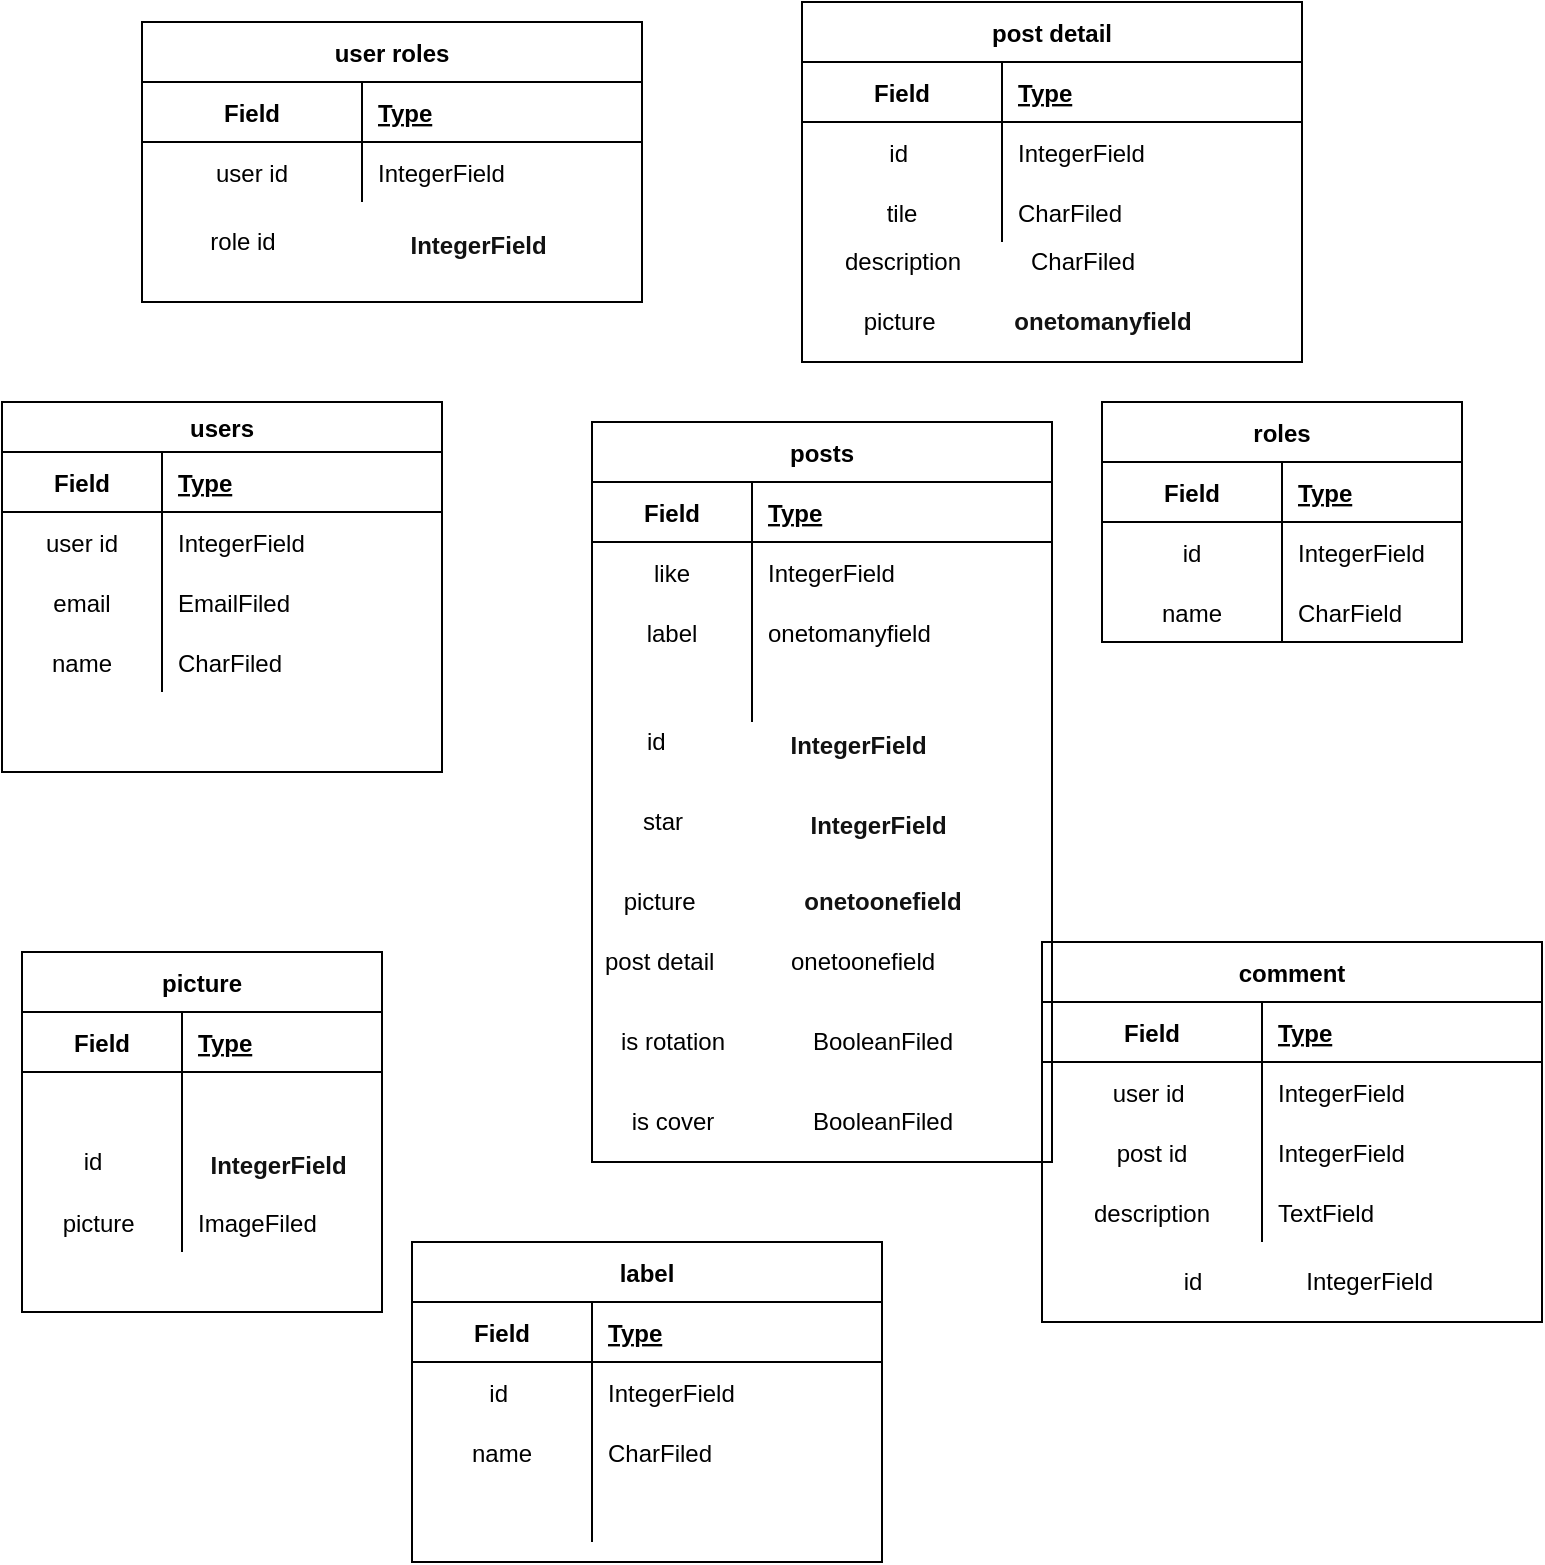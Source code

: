 <mxfile version="14.9.3" type="github">
  <diagram id="R2lEEEUBdFMjLlhIrx00" name="Page-1">
    <mxGraphModel dx="1529" dy="814" grid="1" gridSize="10" guides="1" tooltips="1" connect="1" arrows="1" fold="1" page="1" pageScale="1" pageWidth="850" pageHeight="1100" math="0" shadow="0" extFonts="Permanent Marker^https://fonts.googleapis.com/css?family=Permanent+Marker">
      <root>
        <mxCell id="0" />
        <mxCell id="1" parent="0" />
        <mxCell id="C-vyLk0tnHw3VtMMgP7b-2" value="post detail" style="shape=table;startSize=30;container=1;collapsible=1;childLayout=tableLayout;fixedRows=1;rowLines=0;fontStyle=1;align=center;resizeLast=1;" parent="1" vertex="1">
          <mxGeometry x="450" y="40" width="250" height="180" as="geometry" />
        </mxCell>
        <mxCell id="C-vyLk0tnHw3VtMMgP7b-3" value="" style="shape=partialRectangle;collapsible=0;dropTarget=0;pointerEvents=0;fillColor=none;points=[[0,0.5],[1,0.5]];portConstraint=eastwest;top=0;left=0;right=0;bottom=1;" parent="C-vyLk0tnHw3VtMMgP7b-2" vertex="1">
          <mxGeometry y="30" width="250" height="30" as="geometry" />
        </mxCell>
        <mxCell id="C-vyLk0tnHw3VtMMgP7b-4" value="Field" style="shape=partialRectangle;overflow=hidden;connectable=0;fillColor=none;top=0;left=0;bottom=0;right=0;fontStyle=1;" parent="C-vyLk0tnHw3VtMMgP7b-3" vertex="1">
          <mxGeometry width="100" height="30" as="geometry" />
        </mxCell>
        <mxCell id="C-vyLk0tnHw3VtMMgP7b-5" value="Type" style="shape=partialRectangle;overflow=hidden;connectable=0;fillColor=none;top=0;left=0;bottom=0;right=0;align=left;spacingLeft=6;fontStyle=5;" parent="C-vyLk0tnHw3VtMMgP7b-3" vertex="1">
          <mxGeometry x="100" width="150" height="30" as="geometry" />
        </mxCell>
        <mxCell id="C-vyLk0tnHw3VtMMgP7b-6" value="" style="shape=partialRectangle;collapsible=0;dropTarget=0;pointerEvents=0;fillColor=none;points=[[0,0.5],[1,0.5]];portConstraint=eastwest;top=0;left=0;right=0;bottom=0;" parent="C-vyLk0tnHw3VtMMgP7b-2" vertex="1">
          <mxGeometry y="60" width="250" height="30" as="geometry" />
        </mxCell>
        <mxCell id="C-vyLk0tnHw3VtMMgP7b-7" value="id " style="shape=partialRectangle;overflow=hidden;connectable=0;fillColor=none;top=0;left=0;bottom=0;right=0;" parent="C-vyLk0tnHw3VtMMgP7b-6" vertex="1">
          <mxGeometry width="100" height="30" as="geometry" />
        </mxCell>
        <mxCell id="C-vyLk0tnHw3VtMMgP7b-8" value="IntegerField " style="shape=partialRectangle;overflow=hidden;connectable=0;fillColor=none;top=0;left=0;bottom=0;right=0;align=left;spacingLeft=6;" parent="C-vyLk0tnHw3VtMMgP7b-6" vertex="1">
          <mxGeometry x="100" width="150" height="30" as="geometry" />
        </mxCell>
        <mxCell id="C-vyLk0tnHw3VtMMgP7b-9" value="" style="shape=partialRectangle;collapsible=0;dropTarget=0;pointerEvents=0;fillColor=none;points=[[0,0.5],[1,0.5]];portConstraint=eastwest;top=0;left=0;right=0;bottom=0;" parent="C-vyLk0tnHw3VtMMgP7b-2" vertex="1">
          <mxGeometry y="90" width="250" height="30" as="geometry" />
        </mxCell>
        <mxCell id="C-vyLk0tnHw3VtMMgP7b-10" value="tile" style="shape=partialRectangle;overflow=hidden;connectable=0;fillColor=none;top=0;left=0;bottom=0;right=0;" parent="C-vyLk0tnHw3VtMMgP7b-9" vertex="1">
          <mxGeometry width="100" height="30" as="geometry" />
        </mxCell>
        <mxCell id="C-vyLk0tnHw3VtMMgP7b-11" value="CharFiled" style="shape=partialRectangle;overflow=hidden;connectable=0;fillColor=none;top=0;left=0;bottom=0;right=0;align=left;spacingLeft=6;" parent="C-vyLk0tnHw3VtMMgP7b-9" vertex="1">
          <mxGeometry x="100" width="150" height="30" as="geometry" />
        </mxCell>
        <mxCell id="C-vyLk0tnHw3VtMMgP7b-23" value="user roles" style="shape=table;startSize=30;container=1;collapsible=1;childLayout=tableLayout;fixedRows=1;rowLines=0;fontStyle=1;align=center;resizeLast=1;" parent="1" vertex="1">
          <mxGeometry x="120" y="50" width="250" height="140" as="geometry" />
        </mxCell>
        <mxCell id="C-vyLk0tnHw3VtMMgP7b-24" value="" style="shape=partialRectangle;collapsible=0;dropTarget=0;pointerEvents=0;fillColor=none;points=[[0,0.5],[1,0.5]];portConstraint=eastwest;top=0;left=0;right=0;bottom=1;" parent="C-vyLk0tnHw3VtMMgP7b-23" vertex="1">
          <mxGeometry y="30" width="250" height="30" as="geometry" />
        </mxCell>
        <mxCell id="C-vyLk0tnHw3VtMMgP7b-25" value="Field" style="shape=partialRectangle;overflow=hidden;connectable=0;fillColor=none;top=0;left=0;bottom=0;right=0;fontStyle=1;" parent="C-vyLk0tnHw3VtMMgP7b-24" vertex="1">
          <mxGeometry width="110" height="30" as="geometry" />
        </mxCell>
        <mxCell id="C-vyLk0tnHw3VtMMgP7b-26" value="Type" style="shape=partialRectangle;overflow=hidden;connectable=0;fillColor=none;top=0;left=0;bottom=0;right=0;align=left;spacingLeft=6;fontStyle=5;" parent="C-vyLk0tnHw3VtMMgP7b-24" vertex="1">
          <mxGeometry x="110" width="140" height="30" as="geometry" />
        </mxCell>
        <mxCell id="C-vyLk0tnHw3VtMMgP7b-27" value="" style="shape=partialRectangle;collapsible=0;dropTarget=0;pointerEvents=0;fillColor=none;points=[[0,0.5],[1,0.5]];portConstraint=eastwest;top=0;left=0;right=0;bottom=0;" parent="C-vyLk0tnHw3VtMMgP7b-23" vertex="1">
          <mxGeometry y="60" width="250" height="30" as="geometry" />
        </mxCell>
        <mxCell id="C-vyLk0tnHw3VtMMgP7b-28" value="user id" style="shape=partialRectangle;overflow=hidden;connectable=0;fillColor=none;top=0;left=0;bottom=0;right=0;" parent="C-vyLk0tnHw3VtMMgP7b-27" vertex="1">
          <mxGeometry width="110" height="30" as="geometry" />
        </mxCell>
        <mxCell id="C-vyLk0tnHw3VtMMgP7b-29" value="IntegerField " style="shape=partialRectangle;overflow=hidden;connectable=0;fillColor=none;top=0;left=0;bottom=0;right=0;align=left;spacingLeft=6;" parent="C-vyLk0tnHw3VtMMgP7b-27" vertex="1">
          <mxGeometry x="110" width="140" height="30" as="geometry" />
        </mxCell>
        <mxCell id="XbFfIO6vVPorIeohLpD_-1" value="users" style="shape=table;startSize=25;container=1;collapsible=1;childLayout=tableLayout;fixedRows=1;rowLines=0;fontStyle=1;align=center;resizeLast=1;" vertex="1" parent="1">
          <mxGeometry x="50" y="240" width="220" height="185" as="geometry" />
        </mxCell>
        <mxCell id="XbFfIO6vVPorIeohLpD_-2" value="" style="shape=partialRectangle;collapsible=0;dropTarget=0;pointerEvents=0;fillColor=none;top=0;left=0;bottom=1;right=0;points=[[0,0.5],[1,0.5]];portConstraint=eastwest;" vertex="1" parent="XbFfIO6vVPorIeohLpD_-1">
          <mxGeometry y="25" width="220" height="30" as="geometry" />
        </mxCell>
        <mxCell id="XbFfIO6vVPorIeohLpD_-3" value="Field" style="shape=partialRectangle;connectable=0;fillColor=none;top=0;left=0;bottom=0;right=0;fontStyle=1;overflow=hidden;" vertex="1" parent="XbFfIO6vVPorIeohLpD_-2">
          <mxGeometry width="80" height="30" as="geometry" />
        </mxCell>
        <mxCell id="XbFfIO6vVPorIeohLpD_-4" value="Type" style="shape=partialRectangle;connectable=0;fillColor=none;top=0;left=0;bottom=0;right=0;align=left;spacingLeft=6;fontStyle=5;overflow=hidden;" vertex="1" parent="XbFfIO6vVPorIeohLpD_-2">
          <mxGeometry x="80" width="140" height="30" as="geometry" />
        </mxCell>
        <mxCell id="XbFfIO6vVPorIeohLpD_-5" value="" style="shape=partialRectangle;collapsible=0;dropTarget=0;pointerEvents=0;fillColor=none;top=0;left=0;bottom=0;right=0;points=[[0,0.5],[1,0.5]];portConstraint=eastwest;" vertex="1" parent="XbFfIO6vVPorIeohLpD_-1">
          <mxGeometry y="55" width="220" height="30" as="geometry" />
        </mxCell>
        <mxCell id="XbFfIO6vVPorIeohLpD_-6" value="user id" style="shape=partialRectangle;connectable=0;fillColor=none;top=0;left=0;bottom=0;right=0;editable=1;overflow=hidden;" vertex="1" parent="XbFfIO6vVPorIeohLpD_-5">
          <mxGeometry width="80" height="30" as="geometry" />
        </mxCell>
        <mxCell id="XbFfIO6vVPorIeohLpD_-7" value="IntegerField " style="shape=partialRectangle;connectable=0;fillColor=none;top=0;left=0;bottom=0;right=0;align=left;spacingLeft=6;overflow=hidden;" vertex="1" parent="XbFfIO6vVPorIeohLpD_-5">
          <mxGeometry x="80" width="140" height="30" as="geometry" />
        </mxCell>
        <mxCell id="XbFfIO6vVPorIeohLpD_-8" value="" style="shape=partialRectangle;collapsible=0;dropTarget=0;pointerEvents=0;fillColor=none;top=0;left=0;bottom=0;right=0;points=[[0,0.5],[1,0.5]];portConstraint=eastwest;" vertex="1" parent="XbFfIO6vVPorIeohLpD_-1">
          <mxGeometry y="85" width="220" height="30" as="geometry" />
        </mxCell>
        <mxCell id="XbFfIO6vVPorIeohLpD_-9" value="email" style="shape=partialRectangle;connectable=0;fillColor=none;top=0;left=0;bottom=0;right=0;editable=1;overflow=hidden;" vertex="1" parent="XbFfIO6vVPorIeohLpD_-8">
          <mxGeometry width="80" height="30" as="geometry" />
        </mxCell>
        <mxCell id="XbFfIO6vVPorIeohLpD_-10" value="EmailFiled" style="shape=partialRectangle;connectable=0;fillColor=none;top=0;left=0;bottom=0;right=0;align=left;spacingLeft=6;overflow=hidden;" vertex="1" parent="XbFfIO6vVPorIeohLpD_-8">
          <mxGeometry x="80" width="140" height="30" as="geometry" />
        </mxCell>
        <mxCell id="XbFfIO6vVPorIeohLpD_-11" value="" style="shape=partialRectangle;collapsible=0;dropTarget=0;pointerEvents=0;fillColor=none;top=0;left=0;bottom=0;right=0;points=[[0,0.5],[1,0.5]];portConstraint=eastwest;" vertex="1" parent="XbFfIO6vVPorIeohLpD_-1">
          <mxGeometry y="115" width="220" height="30" as="geometry" />
        </mxCell>
        <mxCell id="XbFfIO6vVPorIeohLpD_-12" value="name" style="shape=partialRectangle;connectable=0;fillColor=none;top=0;left=0;bottom=0;right=0;editable=1;overflow=hidden;" vertex="1" parent="XbFfIO6vVPorIeohLpD_-11">
          <mxGeometry width="80" height="30" as="geometry" />
        </mxCell>
        <mxCell id="XbFfIO6vVPorIeohLpD_-13" value="CharFiled" style="shape=partialRectangle;connectable=0;fillColor=none;top=0;left=0;bottom=0;right=0;align=left;spacingLeft=6;overflow=hidden;" vertex="1" parent="XbFfIO6vVPorIeohLpD_-11">
          <mxGeometry x="80" width="140" height="30" as="geometry" />
        </mxCell>
        <mxCell id="XbFfIO6vVPorIeohLpD_-14" value="picture" style="shape=table;startSize=30;container=1;collapsible=1;childLayout=tableLayout;fixedRows=1;rowLines=0;fontStyle=1;align=center;resizeLast=1;" vertex="1" parent="1">
          <mxGeometry x="60" y="515" width="180" height="180" as="geometry" />
        </mxCell>
        <mxCell id="XbFfIO6vVPorIeohLpD_-15" value="" style="shape=partialRectangle;collapsible=0;dropTarget=0;pointerEvents=0;fillColor=none;top=0;left=0;bottom=1;right=0;points=[[0,0.5],[1,0.5]];portConstraint=eastwest;" vertex="1" parent="XbFfIO6vVPorIeohLpD_-14">
          <mxGeometry y="30" width="180" height="30" as="geometry" />
        </mxCell>
        <mxCell id="XbFfIO6vVPorIeohLpD_-16" value="Field" style="shape=partialRectangle;connectable=0;fillColor=none;top=0;left=0;bottom=0;right=0;fontStyle=1;overflow=hidden;" vertex="1" parent="XbFfIO6vVPorIeohLpD_-15">
          <mxGeometry width="80" height="30" as="geometry" />
        </mxCell>
        <mxCell id="XbFfIO6vVPorIeohLpD_-17" value="Type" style="shape=partialRectangle;connectable=0;fillColor=none;top=0;left=0;bottom=0;right=0;align=left;spacingLeft=6;fontStyle=5;overflow=hidden;" vertex="1" parent="XbFfIO6vVPorIeohLpD_-15">
          <mxGeometry x="80" width="100" height="30" as="geometry" />
        </mxCell>
        <mxCell id="XbFfIO6vVPorIeohLpD_-18" value="" style="shape=partialRectangle;collapsible=0;dropTarget=0;pointerEvents=0;fillColor=none;top=0;left=0;bottom=0;right=0;points=[[0,0.5],[1,0.5]];portConstraint=eastwest;" vertex="1" parent="XbFfIO6vVPorIeohLpD_-14">
          <mxGeometry y="60" width="180" height="30" as="geometry" />
        </mxCell>
        <mxCell id="XbFfIO6vVPorIeohLpD_-19" value="" style="shape=partialRectangle;connectable=0;fillColor=none;top=0;left=0;bottom=0;right=0;editable=1;overflow=hidden;" vertex="1" parent="XbFfIO6vVPorIeohLpD_-18">
          <mxGeometry width="80" height="30" as="geometry" />
        </mxCell>
        <mxCell id="XbFfIO6vVPorIeohLpD_-20" value="" style="shape=partialRectangle;connectable=0;fillColor=none;top=0;left=0;bottom=0;right=0;align=left;spacingLeft=6;overflow=hidden;" vertex="1" parent="XbFfIO6vVPorIeohLpD_-18">
          <mxGeometry x="80" width="100" height="30" as="geometry" />
        </mxCell>
        <mxCell id="XbFfIO6vVPorIeohLpD_-21" value="" style="shape=partialRectangle;collapsible=0;dropTarget=0;pointerEvents=0;fillColor=none;top=0;left=0;bottom=0;right=0;points=[[0,0.5],[1,0.5]];portConstraint=eastwest;" vertex="1" parent="XbFfIO6vVPorIeohLpD_-14">
          <mxGeometry y="90" width="180" height="30" as="geometry" />
        </mxCell>
        <mxCell id="XbFfIO6vVPorIeohLpD_-22" value="" style="shape=partialRectangle;connectable=0;fillColor=none;top=0;left=0;bottom=0;right=0;editable=1;overflow=hidden;" vertex="1" parent="XbFfIO6vVPorIeohLpD_-21">
          <mxGeometry width="80" height="30" as="geometry" />
        </mxCell>
        <mxCell id="XbFfIO6vVPorIeohLpD_-23" value="" style="shape=partialRectangle;connectable=0;fillColor=none;top=0;left=0;bottom=0;right=0;align=left;spacingLeft=6;overflow=hidden;" vertex="1" parent="XbFfIO6vVPorIeohLpD_-21">
          <mxGeometry x="80" width="100" height="30" as="geometry" />
        </mxCell>
        <mxCell id="XbFfIO6vVPorIeohLpD_-24" value="" style="shape=partialRectangle;collapsible=0;dropTarget=0;pointerEvents=0;fillColor=none;top=0;left=0;bottom=0;right=0;points=[[0,0.5],[1,0.5]];portConstraint=eastwest;" vertex="1" parent="XbFfIO6vVPorIeohLpD_-14">
          <mxGeometry y="120" width="180" height="30" as="geometry" />
        </mxCell>
        <mxCell id="XbFfIO6vVPorIeohLpD_-25" value="picture " style="shape=partialRectangle;connectable=0;fillColor=none;top=0;left=0;bottom=0;right=0;editable=1;overflow=hidden;" vertex="1" parent="XbFfIO6vVPorIeohLpD_-24">
          <mxGeometry width="80" height="30" as="geometry" />
        </mxCell>
        <mxCell id="XbFfIO6vVPorIeohLpD_-26" value="ImageFiled" style="shape=partialRectangle;connectable=0;fillColor=none;top=0;left=0;bottom=0;right=0;align=left;spacingLeft=6;overflow=hidden;" vertex="1" parent="XbFfIO6vVPorIeohLpD_-24">
          <mxGeometry x="80" width="100" height="30" as="geometry" />
        </mxCell>
        <mxCell id="XbFfIO6vVPorIeohLpD_-27" value="comment" style="shape=table;startSize=30;container=1;collapsible=1;childLayout=tableLayout;fixedRows=1;rowLines=0;fontStyle=1;align=center;resizeLast=1;" vertex="1" parent="1">
          <mxGeometry x="570" y="510" width="250" height="190" as="geometry" />
        </mxCell>
        <mxCell id="XbFfIO6vVPorIeohLpD_-28" value="" style="shape=partialRectangle;collapsible=0;dropTarget=0;pointerEvents=0;fillColor=none;top=0;left=0;bottom=1;right=0;points=[[0,0.5],[1,0.5]];portConstraint=eastwest;" vertex="1" parent="XbFfIO6vVPorIeohLpD_-27">
          <mxGeometry y="30" width="250" height="30" as="geometry" />
        </mxCell>
        <mxCell id="XbFfIO6vVPorIeohLpD_-29" value="Field" style="shape=partialRectangle;connectable=0;fillColor=none;top=0;left=0;bottom=0;right=0;fontStyle=1;overflow=hidden;" vertex="1" parent="XbFfIO6vVPorIeohLpD_-28">
          <mxGeometry width="110" height="30" as="geometry" />
        </mxCell>
        <mxCell id="XbFfIO6vVPorIeohLpD_-30" value="Type" style="shape=partialRectangle;connectable=0;fillColor=none;top=0;left=0;bottom=0;right=0;align=left;spacingLeft=6;fontStyle=5;overflow=hidden;" vertex="1" parent="XbFfIO6vVPorIeohLpD_-28">
          <mxGeometry x="110" width="140" height="30" as="geometry" />
        </mxCell>
        <mxCell id="XbFfIO6vVPorIeohLpD_-31" value="" style="shape=partialRectangle;collapsible=0;dropTarget=0;pointerEvents=0;fillColor=none;top=0;left=0;bottom=0;right=0;points=[[0,0.5],[1,0.5]];portConstraint=eastwest;" vertex="1" parent="XbFfIO6vVPorIeohLpD_-27">
          <mxGeometry y="60" width="250" height="30" as="geometry" />
        </mxCell>
        <mxCell id="XbFfIO6vVPorIeohLpD_-32" value="user id " style="shape=partialRectangle;connectable=0;fillColor=none;top=0;left=0;bottom=0;right=0;editable=1;overflow=hidden;" vertex="1" parent="XbFfIO6vVPorIeohLpD_-31">
          <mxGeometry width="110" height="30" as="geometry" />
        </mxCell>
        <mxCell id="XbFfIO6vVPorIeohLpD_-33" value="IntegerField " style="shape=partialRectangle;connectable=0;fillColor=none;top=0;left=0;bottom=0;right=0;align=left;spacingLeft=6;overflow=hidden;" vertex="1" parent="XbFfIO6vVPorIeohLpD_-31">
          <mxGeometry x="110" width="140" height="30" as="geometry" />
        </mxCell>
        <mxCell id="XbFfIO6vVPorIeohLpD_-34" value="" style="shape=partialRectangle;collapsible=0;dropTarget=0;pointerEvents=0;fillColor=none;top=0;left=0;bottom=0;right=0;points=[[0,0.5],[1,0.5]];portConstraint=eastwest;" vertex="1" parent="XbFfIO6vVPorIeohLpD_-27">
          <mxGeometry y="90" width="250" height="30" as="geometry" />
        </mxCell>
        <mxCell id="XbFfIO6vVPorIeohLpD_-35" value="post id" style="shape=partialRectangle;connectable=0;fillColor=none;top=0;left=0;bottom=0;right=0;editable=1;overflow=hidden;" vertex="1" parent="XbFfIO6vVPorIeohLpD_-34">
          <mxGeometry width="110" height="30" as="geometry" />
        </mxCell>
        <mxCell id="XbFfIO6vVPorIeohLpD_-36" value="IntegerField " style="shape=partialRectangle;connectable=0;fillColor=none;top=0;left=0;bottom=0;right=0;align=left;spacingLeft=6;overflow=hidden;" vertex="1" parent="XbFfIO6vVPorIeohLpD_-34">
          <mxGeometry x="110" width="140" height="30" as="geometry" />
        </mxCell>
        <mxCell id="XbFfIO6vVPorIeohLpD_-37" value="" style="shape=partialRectangle;collapsible=0;dropTarget=0;pointerEvents=0;fillColor=none;top=0;left=0;bottom=0;right=0;points=[[0,0.5],[1,0.5]];portConstraint=eastwest;" vertex="1" parent="XbFfIO6vVPorIeohLpD_-27">
          <mxGeometry y="120" width="250" height="30" as="geometry" />
        </mxCell>
        <mxCell id="XbFfIO6vVPorIeohLpD_-38" value="description" style="shape=partialRectangle;connectable=0;fillColor=none;top=0;left=0;bottom=0;right=0;editable=1;overflow=hidden;" vertex="1" parent="XbFfIO6vVPorIeohLpD_-37">
          <mxGeometry width="110" height="30" as="geometry" />
        </mxCell>
        <mxCell id="XbFfIO6vVPorIeohLpD_-39" value="TextField" style="shape=partialRectangle;connectable=0;fillColor=none;top=0;left=0;bottom=0;right=0;align=left;spacingLeft=6;overflow=hidden;" vertex="1" parent="XbFfIO6vVPorIeohLpD_-37">
          <mxGeometry x="110" width="140" height="30" as="geometry" />
        </mxCell>
        <mxCell id="XbFfIO6vVPorIeohLpD_-40" value="label" style="shape=table;startSize=30;container=1;collapsible=1;childLayout=tableLayout;fixedRows=1;rowLines=0;fontStyle=1;align=center;resizeLast=1;" vertex="1" parent="1">
          <mxGeometry x="255" y="660" width="235" height="160" as="geometry" />
        </mxCell>
        <mxCell id="XbFfIO6vVPorIeohLpD_-41" value="" style="shape=partialRectangle;collapsible=0;dropTarget=0;pointerEvents=0;fillColor=none;top=0;left=0;bottom=1;right=0;points=[[0,0.5],[1,0.5]];portConstraint=eastwest;" vertex="1" parent="XbFfIO6vVPorIeohLpD_-40">
          <mxGeometry y="30" width="235" height="30" as="geometry" />
        </mxCell>
        <mxCell id="XbFfIO6vVPorIeohLpD_-42" value="Field" style="shape=partialRectangle;connectable=0;fillColor=none;top=0;left=0;bottom=0;right=0;fontStyle=1;overflow=hidden;" vertex="1" parent="XbFfIO6vVPorIeohLpD_-41">
          <mxGeometry width="90" height="30" as="geometry" />
        </mxCell>
        <mxCell id="XbFfIO6vVPorIeohLpD_-43" value="Type" style="shape=partialRectangle;connectable=0;fillColor=none;top=0;left=0;bottom=0;right=0;align=left;spacingLeft=6;fontStyle=5;overflow=hidden;" vertex="1" parent="XbFfIO6vVPorIeohLpD_-41">
          <mxGeometry x="90" width="145" height="30" as="geometry" />
        </mxCell>
        <mxCell id="XbFfIO6vVPorIeohLpD_-44" value="" style="shape=partialRectangle;collapsible=0;dropTarget=0;pointerEvents=0;fillColor=none;top=0;left=0;bottom=0;right=0;points=[[0,0.5],[1,0.5]];portConstraint=eastwest;" vertex="1" parent="XbFfIO6vVPorIeohLpD_-40">
          <mxGeometry y="60" width="235" height="30" as="geometry" />
        </mxCell>
        <mxCell id="XbFfIO6vVPorIeohLpD_-45" value="id " style="shape=partialRectangle;connectable=0;fillColor=none;top=0;left=0;bottom=0;right=0;editable=1;overflow=hidden;" vertex="1" parent="XbFfIO6vVPorIeohLpD_-44">
          <mxGeometry width="90" height="30" as="geometry" />
        </mxCell>
        <mxCell id="XbFfIO6vVPorIeohLpD_-46" value="IntegerField " style="shape=partialRectangle;connectable=0;fillColor=none;top=0;left=0;bottom=0;right=0;align=left;spacingLeft=6;overflow=hidden;" vertex="1" parent="XbFfIO6vVPorIeohLpD_-44">
          <mxGeometry x="90" width="145" height="30" as="geometry" />
        </mxCell>
        <mxCell id="XbFfIO6vVPorIeohLpD_-47" value="" style="shape=partialRectangle;collapsible=0;dropTarget=0;pointerEvents=0;fillColor=none;top=0;left=0;bottom=0;right=0;points=[[0,0.5],[1,0.5]];portConstraint=eastwest;" vertex="1" parent="XbFfIO6vVPorIeohLpD_-40">
          <mxGeometry y="90" width="235" height="30" as="geometry" />
        </mxCell>
        <mxCell id="XbFfIO6vVPorIeohLpD_-48" value="name" style="shape=partialRectangle;connectable=0;fillColor=none;top=0;left=0;bottom=0;right=0;editable=1;overflow=hidden;" vertex="1" parent="XbFfIO6vVPorIeohLpD_-47">
          <mxGeometry width="90" height="30" as="geometry" />
        </mxCell>
        <mxCell id="XbFfIO6vVPorIeohLpD_-49" value="CharFiled" style="shape=partialRectangle;connectable=0;fillColor=none;top=0;left=0;bottom=0;right=0;align=left;spacingLeft=6;overflow=hidden;" vertex="1" parent="XbFfIO6vVPorIeohLpD_-47">
          <mxGeometry x="90" width="145" height="30" as="geometry" />
        </mxCell>
        <mxCell id="XbFfIO6vVPorIeohLpD_-50" value="" style="shape=partialRectangle;collapsible=0;dropTarget=0;pointerEvents=0;fillColor=none;top=0;left=0;bottom=0;right=0;points=[[0,0.5],[1,0.5]];portConstraint=eastwest;" vertex="1" parent="XbFfIO6vVPorIeohLpD_-40">
          <mxGeometry y="120" width="235" height="30" as="geometry" />
        </mxCell>
        <mxCell id="XbFfIO6vVPorIeohLpD_-51" value="" style="shape=partialRectangle;connectable=0;fillColor=none;top=0;left=0;bottom=0;right=0;editable=1;overflow=hidden;" vertex="1" parent="XbFfIO6vVPorIeohLpD_-50">
          <mxGeometry width="90" height="30" as="geometry" />
        </mxCell>
        <mxCell id="XbFfIO6vVPorIeohLpD_-52" value="" style="shape=partialRectangle;connectable=0;fillColor=none;top=0;left=0;bottom=0;right=0;align=left;spacingLeft=6;overflow=hidden;" vertex="1" parent="XbFfIO6vVPorIeohLpD_-50">
          <mxGeometry x="90" width="145" height="30" as="geometry" />
        </mxCell>
        <mxCell id="XbFfIO6vVPorIeohLpD_-84" value="description" style="text;html=1;align=center;verticalAlign=middle;resizable=0;points=[];autosize=1;strokeColor=none;" vertex="1" parent="1">
          <mxGeometry x="460" y="160" width="80" height="20" as="geometry" />
        </mxCell>
        <mxCell id="XbFfIO6vVPorIeohLpD_-85" value="picture&amp;nbsp;" style="text;html=1;align=center;verticalAlign=middle;resizable=0;points=[];autosize=1;strokeColor=none;" vertex="1" parent="1">
          <mxGeometry x="470" y="190" width="60" height="20" as="geometry" />
        </mxCell>
        <mxCell id="XbFfIO6vVPorIeohLpD_-86" value="&lt;span style=&quot;text-align: left&quot;&gt;CharFiled&lt;/span&gt;" style="text;html=1;align=center;verticalAlign=middle;resizable=0;points=[];autosize=1;strokeColor=none;" vertex="1" parent="1">
          <mxGeometry x="550" y="160" width="80" height="20" as="geometry" />
        </mxCell>
        <mxCell id="XbFfIO6vVPorIeohLpD_-87" value="posts" style="shape=table;startSize=30;container=1;collapsible=1;childLayout=tableLayout;fixedRows=1;rowLines=0;fontStyle=1;align=center;resizeLast=1;" vertex="1" parent="1">
          <mxGeometry x="345" y="250" width="230" height="370" as="geometry" />
        </mxCell>
        <mxCell id="XbFfIO6vVPorIeohLpD_-88" value="" style="shape=partialRectangle;collapsible=0;dropTarget=0;pointerEvents=0;fillColor=none;top=0;left=0;bottom=1;right=0;points=[[0,0.5],[1,0.5]];portConstraint=eastwest;" vertex="1" parent="XbFfIO6vVPorIeohLpD_-87">
          <mxGeometry y="30" width="230" height="30" as="geometry" />
        </mxCell>
        <mxCell id="XbFfIO6vVPorIeohLpD_-89" value="Field" style="shape=partialRectangle;connectable=0;fillColor=none;top=0;left=0;bottom=0;right=0;fontStyle=1;overflow=hidden;" vertex="1" parent="XbFfIO6vVPorIeohLpD_-88">
          <mxGeometry width="80" height="30" as="geometry" />
        </mxCell>
        <mxCell id="XbFfIO6vVPorIeohLpD_-90" value="Type" style="shape=partialRectangle;connectable=0;fillColor=none;top=0;left=0;bottom=0;right=0;align=left;spacingLeft=6;fontStyle=5;overflow=hidden;" vertex="1" parent="XbFfIO6vVPorIeohLpD_-88">
          <mxGeometry x="80" width="150" height="30" as="geometry" />
        </mxCell>
        <mxCell id="XbFfIO6vVPorIeohLpD_-94" value="" style="shape=partialRectangle;collapsible=0;dropTarget=0;pointerEvents=0;fillColor=none;top=0;left=0;bottom=0;right=0;points=[[0,0.5],[1,0.5]];portConstraint=eastwest;" vertex="1" parent="XbFfIO6vVPorIeohLpD_-87">
          <mxGeometry y="60" width="230" height="30" as="geometry" />
        </mxCell>
        <mxCell id="XbFfIO6vVPorIeohLpD_-95" value="like" style="shape=partialRectangle;connectable=0;fillColor=none;top=0;left=0;bottom=0;right=0;editable=1;overflow=hidden;" vertex="1" parent="XbFfIO6vVPorIeohLpD_-94">
          <mxGeometry width="80" height="30" as="geometry" />
        </mxCell>
        <mxCell id="XbFfIO6vVPorIeohLpD_-96" value="IntegerField " style="shape=partialRectangle;connectable=0;fillColor=none;top=0;left=0;bottom=0;right=0;align=left;spacingLeft=6;overflow=hidden;" vertex="1" parent="XbFfIO6vVPorIeohLpD_-94">
          <mxGeometry x="80" width="150" height="30" as="geometry" />
        </mxCell>
        <mxCell id="XbFfIO6vVPorIeohLpD_-97" value="" style="shape=partialRectangle;collapsible=0;dropTarget=0;pointerEvents=0;fillColor=none;top=0;left=0;bottom=0;right=0;points=[[0,0.5],[1,0.5]];portConstraint=eastwest;" vertex="1" parent="XbFfIO6vVPorIeohLpD_-87">
          <mxGeometry y="90" width="230" height="30" as="geometry" />
        </mxCell>
        <mxCell id="XbFfIO6vVPorIeohLpD_-98" value="label" style="shape=partialRectangle;connectable=0;fillColor=none;top=0;left=0;bottom=0;right=0;editable=1;overflow=hidden;" vertex="1" parent="XbFfIO6vVPorIeohLpD_-97">
          <mxGeometry width="80" height="30" as="geometry" />
        </mxCell>
        <mxCell id="XbFfIO6vVPorIeohLpD_-99" value="onetomanyfield" style="shape=partialRectangle;connectable=0;fillColor=none;top=0;left=0;bottom=0;right=0;align=left;spacingLeft=6;overflow=hidden;" vertex="1" parent="XbFfIO6vVPorIeohLpD_-97">
          <mxGeometry x="80" width="150" height="30" as="geometry" />
        </mxCell>
        <mxCell id="XbFfIO6vVPorIeohLpD_-91" value="" style="shape=partialRectangle;collapsible=0;dropTarget=0;pointerEvents=0;fillColor=none;top=0;left=0;bottom=0;right=0;points=[[0,0.5],[1,0.5]];portConstraint=eastwest;" vertex="1" parent="XbFfIO6vVPorIeohLpD_-87">
          <mxGeometry y="120" width="230" height="30" as="geometry" />
        </mxCell>
        <mxCell id="XbFfIO6vVPorIeohLpD_-92" value="" style="shape=partialRectangle;connectable=0;fillColor=none;top=0;left=0;bottom=0;right=0;editable=1;overflow=hidden;" vertex="1" parent="XbFfIO6vVPorIeohLpD_-91">
          <mxGeometry width="80" height="30" as="geometry" />
        </mxCell>
        <mxCell id="XbFfIO6vVPorIeohLpD_-93" value="" style="shape=partialRectangle;connectable=0;fillColor=none;top=0;left=0;bottom=0;right=0;align=left;spacingLeft=6;overflow=hidden;" vertex="1" parent="XbFfIO6vVPorIeohLpD_-91">
          <mxGeometry x="80" width="150" height="30" as="geometry" />
        </mxCell>
        <mxCell id="XbFfIO6vVPorIeohLpD_-101" value="&amp;nbsp;id" style="text;html=1;align=center;verticalAlign=middle;resizable=0;points=[];autosize=1;strokeColor=none;" vertex="1" parent="1">
          <mxGeometry x="360" y="400" width="30" height="20" as="geometry" />
        </mxCell>
        <mxCell id="XbFfIO6vVPorIeohLpD_-103" value="star" style="text;html=1;align=center;verticalAlign=middle;resizable=0;points=[];autosize=1;strokeColor=none;" vertex="1" parent="1">
          <mxGeometry x="360" y="440" width="40" height="20" as="geometry" />
        </mxCell>
        <mxCell id="XbFfIO6vVPorIeohLpD_-107" value="&lt;span style=&quot;font-weight: 600 ; color: rgb(18 , 18 , 18)&quot;&gt;IntegerField&lt;/span&gt;&lt;span style=&quot;color: rgb(18 , 18 , 18) ; font-size: medium ; background-color: rgb(255 , 255 , 255)&quot;&gt;&amp;nbsp;&lt;/span&gt;" style="text;html=1;align=center;verticalAlign=middle;resizable=0;points=[];autosize=1;strokeColor=none;" vertex="1" parent="1">
          <mxGeometry x="430" y="400" width="100" height="20" as="geometry" />
        </mxCell>
        <mxCell id="XbFfIO6vVPorIeohLpD_-108" value="&lt;span style=&quot;font-weight: 600 ; color: rgb(18 , 18 , 18) ; font-family: , &amp;#34;blinkmacsystemfont&amp;#34; , &amp;#34;helvetica neue&amp;#34; , &amp;#34;pingfang sc&amp;#34; , &amp;#34;microsoft yahei&amp;#34; , &amp;#34;source han sans sc&amp;#34; , &amp;#34;noto sans cjk sc&amp;#34; , &amp;#34;wenquanyi micro hei&amp;#34; , sans-serif&quot;&gt;IntegerField&lt;/span&gt;&lt;span style=&quot;color: rgb(18 , 18 , 18) ; font-family: , &amp;#34;blinkmacsystemfont&amp;#34; , &amp;#34;helvetica neue&amp;#34; , &amp;#34;pingfang sc&amp;#34; , &amp;#34;microsoft yahei&amp;#34; , &amp;#34;source han sans sc&amp;#34; , &amp;#34;noto sans cjk sc&amp;#34; , &amp;#34;wenquanyi micro hei&amp;#34; , sans-serif ; font-size: medium ; background-color: rgb(255 , 255 , 255)&quot;&gt;&amp;nbsp;&lt;/span&gt;" style="text;html=1;align=center;verticalAlign=middle;resizable=0;points=[];autosize=1;strokeColor=none;" vertex="1" parent="1">
          <mxGeometry x="440" y="440" width="100" height="20" as="geometry" />
        </mxCell>
        <mxCell id="XbFfIO6vVPorIeohLpD_-110" value="picture&amp;nbsp;" style="text;html=1;align=center;verticalAlign=middle;resizable=0;points=[];autosize=1;strokeColor=none;" vertex="1" parent="1">
          <mxGeometry x="350" y="480" width="60" height="20" as="geometry" />
        </mxCell>
        <mxCell id="XbFfIO6vVPorIeohLpD_-112" value="&lt;font color=&quot;#121212&quot;&gt;&lt;span style=&quot;font-weight: 600&quot;&gt;onetomanyfield&lt;/span&gt;&lt;/font&gt;" style="text;html=1;align=center;verticalAlign=middle;resizable=0;points=[];autosize=1;strokeColor=none;" vertex="1" parent="1">
          <mxGeometry x="540" y="190" width="120" height="20" as="geometry" />
        </mxCell>
        <mxCell id="XbFfIO6vVPorIeohLpD_-113" value="role id" style="text;html=1;align=center;verticalAlign=middle;resizable=0;points=[];autosize=1;strokeColor=none;" vertex="1" parent="1">
          <mxGeometry x="145" y="150" width="50" height="20" as="geometry" />
        </mxCell>
        <mxCell id="XbFfIO6vVPorIeohLpD_-114" value="&lt;span style=&quot;font-weight: 600 ; color: rgb(18 , 18 , 18)&quot;&gt;IntegerField&lt;/span&gt;&lt;span style=&quot;color: rgb(18 , 18 , 18) ; font-size: medium ; background-color: rgb(255 , 255 , 255)&quot;&gt;&amp;nbsp;&lt;/span&gt;" style="text;html=1;align=center;verticalAlign=middle;resizable=0;points=[];autosize=1;strokeColor=none;" vertex="1" parent="1">
          <mxGeometry x="240" y="150" width="100" height="20" as="geometry" />
        </mxCell>
        <mxCell id="XbFfIO6vVPorIeohLpD_-115" value="id" style="text;html=1;align=center;verticalAlign=middle;resizable=0;points=[];autosize=1;strokeColor=none;" vertex="1" parent="1">
          <mxGeometry x="80" y="610" width="30" height="20" as="geometry" />
        </mxCell>
        <mxCell id="XbFfIO6vVPorIeohLpD_-116" value="&lt;font color=&quot;#121212&quot;&gt;&lt;span style=&quot;font-weight: 600&quot;&gt;onetoonefield&lt;/span&gt;&lt;/font&gt;" style="text;html=1;align=center;verticalAlign=middle;resizable=0;points=[];autosize=1;strokeColor=none;" vertex="1" parent="1">
          <mxGeometry x="435" y="480" width="110" height="20" as="geometry" />
        </mxCell>
        <mxCell id="XbFfIO6vVPorIeohLpD_-117" value="roles" style="shape=table;startSize=30;container=1;collapsible=1;childLayout=tableLayout;fixedRows=1;rowLines=0;fontStyle=1;align=center;resizeLast=1;" vertex="1" parent="1">
          <mxGeometry x="600" y="240" width="180" height="120" as="geometry" />
        </mxCell>
        <mxCell id="XbFfIO6vVPorIeohLpD_-118" value="" style="shape=partialRectangle;collapsible=0;dropTarget=0;pointerEvents=0;fillColor=none;top=0;left=0;bottom=1;right=0;points=[[0,0.5],[1,0.5]];portConstraint=eastwest;" vertex="1" parent="XbFfIO6vVPorIeohLpD_-117">
          <mxGeometry y="30" width="180" height="30" as="geometry" />
        </mxCell>
        <mxCell id="XbFfIO6vVPorIeohLpD_-119" value="Field" style="shape=partialRectangle;connectable=0;fillColor=none;top=0;left=0;bottom=0;right=0;fontStyle=1;overflow=hidden;" vertex="1" parent="XbFfIO6vVPorIeohLpD_-118">
          <mxGeometry width="90" height="30" as="geometry" />
        </mxCell>
        <mxCell id="XbFfIO6vVPorIeohLpD_-120" value="Type" style="shape=partialRectangle;connectable=0;fillColor=none;top=0;left=0;bottom=0;right=0;align=left;spacingLeft=6;fontStyle=5;overflow=hidden;" vertex="1" parent="XbFfIO6vVPorIeohLpD_-118">
          <mxGeometry x="90" width="90" height="30" as="geometry" />
        </mxCell>
        <mxCell id="XbFfIO6vVPorIeohLpD_-121" value="" style="shape=partialRectangle;collapsible=0;dropTarget=0;pointerEvents=0;fillColor=none;top=0;left=0;bottom=0;right=0;points=[[0,0.5],[1,0.5]];portConstraint=eastwest;" vertex="1" parent="XbFfIO6vVPorIeohLpD_-117">
          <mxGeometry y="60" width="180" height="30" as="geometry" />
        </mxCell>
        <mxCell id="XbFfIO6vVPorIeohLpD_-122" value="id" style="shape=partialRectangle;connectable=0;fillColor=none;top=0;left=0;bottom=0;right=0;editable=1;overflow=hidden;" vertex="1" parent="XbFfIO6vVPorIeohLpD_-121">
          <mxGeometry width="90" height="30" as="geometry" />
        </mxCell>
        <mxCell id="XbFfIO6vVPorIeohLpD_-123" value="IntegerField " style="shape=partialRectangle;connectable=0;fillColor=none;top=0;left=0;bottom=0;right=0;align=left;spacingLeft=6;overflow=hidden;" vertex="1" parent="XbFfIO6vVPorIeohLpD_-121">
          <mxGeometry x="90" width="90" height="30" as="geometry" />
        </mxCell>
        <mxCell id="XbFfIO6vVPorIeohLpD_-127" value="" style="shape=partialRectangle;collapsible=0;dropTarget=0;pointerEvents=0;fillColor=none;top=0;left=0;bottom=0;right=0;points=[[0,0.5],[1,0.5]];portConstraint=eastwest;" vertex="1" parent="XbFfIO6vVPorIeohLpD_-117">
          <mxGeometry y="90" width="180" height="30" as="geometry" />
        </mxCell>
        <mxCell id="XbFfIO6vVPorIeohLpD_-128" value="name" style="shape=partialRectangle;connectable=0;fillColor=none;top=0;left=0;bottom=0;right=0;editable=1;overflow=hidden;" vertex="1" parent="XbFfIO6vVPorIeohLpD_-127">
          <mxGeometry width="90" height="30" as="geometry" />
        </mxCell>
        <mxCell id="XbFfIO6vVPorIeohLpD_-129" value="CharField" style="shape=partialRectangle;connectable=0;fillColor=none;top=0;left=0;bottom=0;right=0;align=left;spacingLeft=6;overflow=hidden;" vertex="1" parent="XbFfIO6vVPorIeohLpD_-127">
          <mxGeometry x="90" width="90" height="30" as="geometry" />
        </mxCell>
        <mxCell id="XbFfIO6vVPorIeohLpD_-131" value="&lt;span style=&quot;font-weight: 600 ; color: rgb(18 , 18 , 18)&quot;&gt;IntegerField&lt;/span&gt;&lt;span style=&quot;color: rgb(18 , 18 , 18) ; font-size: medium ; background-color: rgb(255 , 255 , 255)&quot;&gt;&amp;nbsp;&lt;/span&gt;" style="text;html=1;align=center;verticalAlign=middle;resizable=0;points=[];autosize=1;strokeColor=none;" vertex="1" parent="1">
          <mxGeometry x="140" y="610" width="100" height="20" as="geometry" />
        </mxCell>
        <mxCell id="XbFfIO6vVPorIeohLpD_-136" value="post detail&amp;nbsp;" style="text;html=1;align=center;verticalAlign=middle;resizable=0;points=[];autosize=1;strokeColor=none;" vertex="1" parent="1">
          <mxGeometry x="340" y="510" width="80" height="20" as="geometry" />
        </mxCell>
        <mxCell id="XbFfIO6vVPorIeohLpD_-137" value="onetoonefield" style="text;html=1;align=center;verticalAlign=middle;resizable=0;points=[];autosize=1;strokeColor=none;" vertex="1" parent="1">
          <mxGeometry x="430" y="510" width="100" height="20" as="geometry" />
        </mxCell>
        <mxCell id="XbFfIO6vVPorIeohLpD_-138" value="id" style="text;html=1;align=center;verticalAlign=middle;resizable=0;points=[];autosize=1;strokeColor=none;" vertex="1" parent="1">
          <mxGeometry x="630" y="670" width="30" height="20" as="geometry" />
        </mxCell>
        <mxCell id="XbFfIO6vVPorIeohLpD_-139" value="&lt;span style=&quot;text-align: left&quot;&gt;IntegerField&amp;nbsp;&lt;/span&gt;" style="text;html=1;align=center;verticalAlign=middle;resizable=0;points=[];autosize=1;strokeColor=none;" vertex="1" parent="1">
          <mxGeometry x="690" y="670" width="90" height="20" as="geometry" />
        </mxCell>
        <mxCell id="XbFfIO6vVPorIeohLpD_-141" value="is rotation" style="text;html=1;align=center;verticalAlign=middle;resizable=0;points=[];autosize=1;strokeColor=none;" vertex="1" parent="1">
          <mxGeometry x="345" y="550" width="80" height="20" as="geometry" />
        </mxCell>
        <mxCell id="XbFfIO6vVPorIeohLpD_-142" value="&lt;span style=&quot;text-align: left&quot;&gt;BooleanFiled&lt;/span&gt;" style="text;html=1;align=center;verticalAlign=middle;resizable=0;points=[];autosize=1;strokeColor=none;" vertex="1" parent="1">
          <mxGeometry x="440" y="550" width="100" height="20" as="geometry" />
        </mxCell>
        <mxCell id="XbFfIO6vVPorIeohLpD_-143" value="is cover" style="text;html=1;align=center;verticalAlign=middle;resizable=0;points=[];autosize=1;strokeColor=none;" vertex="1" parent="1">
          <mxGeometry x="355" y="590" width="60" height="20" as="geometry" />
        </mxCell>
        <mxCell id="XbFfIO6vVPorIeohLpD_-144" value="&lt;span style=&quot;text-align: left&quot;&gt;BooleanFiled&lt;/span&gt;" style="text;html=1;align=center;verticalAlign=middle;resizable=0;points=[];autosize=1;strokeColor=none;" vertex="1" parent="1">
          <mxGeometry x="440" y="590" width="100" height="20" as="geometry" />
        </mxCell>
      </root>
    </mxGraphModel>
  </diagram>
</mxfile>
